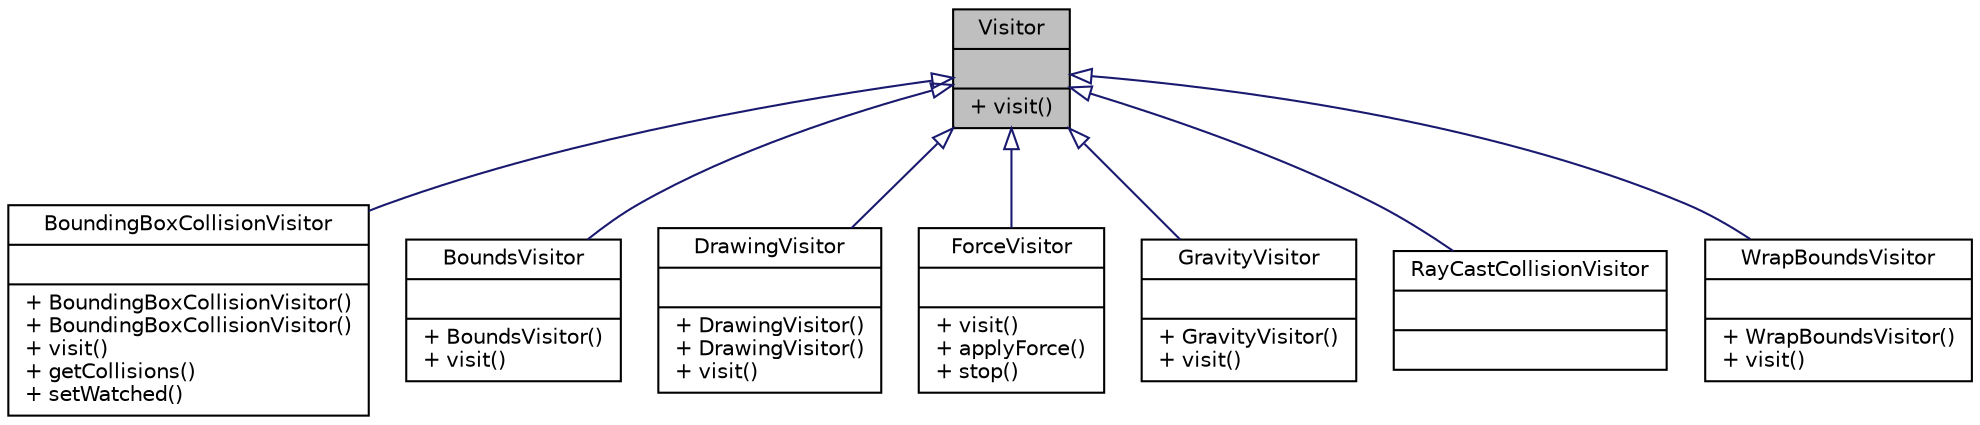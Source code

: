 digraph "Visitor"
{
 // LATEX_PDF_SIZE
  edge [fontname="Helvetica",fontsize="10",labelfontname="Helvetica",labelfontsize="10"];
  node [fontname="Helvetica",fontsize="10",shape=record];
  Node1 [label="{Visitor\n||+ visit()\l}",height=0.2,width=0.4,color="black", fillcolor="grey75", style="filled", fontcolor="black",tooltip=" "];
  Node1 -> Node2 [dir="back",color="midnightblue",fontsize="10",style="solid",arrowtail="onormal",fontname="Helvetica"];
  Node2 [label="{BoundingBoxCollisionVisitor\n||+ BoundingBoxCollisionVisitor()\l+ BoundingBoxCollisionVisitor()\l+ visit()\l+ getCollisions()\l+ setWatched()\l}",height=0.2,width=0.4,color="black", fillcolor="white", style="filled",URL="$class_bounding_box_collision_visitor.html",tooltip=" "];
  Node1 -> Node3 [dir="back",color="midnightblue",fontsize="10",style="solid",arrowtail="onormal",fontname="Helvetica"];
  Node3 [label="{BoundsVisitor\n||+ BoundsVisitor()\l+ visit()\l}",height=0.2,width=0.4,color="black", fillcolor="white", style="filled",URL="$class_bounds_visitor.html",tooltip=" "];
  Node1 -> Node4 [dir="back",color="midnightblue",fontsize="10",style="solid",arrowtail="onormal",fontname="Helvetica"];
  Node4 [label="{DrawingVisitor\n||+ DrawingVisitor()\l+ DrawingVisitor()\l+ visit()\l}",height=0.2,width=0.4,color="black", fillcolor="white", style="filled",URL="$class_drawing_visitor.html",tooltip=" "];
  Node1 -> Node5 [dir="back",color="midnightblue",fontsize="10",style="solid",arrowtail="onormal",fontname="Helvetica"];
  Node5 [label="{ForceVisitor\n||+ visit()\l+ applyForce()\l+ stop()\l}",height=0.2,width=0.4,color="black", fillcolor="white", style="filled",URL="$class_force_visitor.html",tooltip=" "];
  Node1 -> Node6 [dir="back",color="midnightblue",fontsize="10",style="solid",arrowtail="onormal",fontname="Helvetica"];
  Node6 [label="{GravityVisitor\n||+ GravityVisitor()\l+ visit()\l}",height=0.2,width=0.4,color="black", fillcolor="white", style="filled",URL="$class_gravity_visitor.html",tooltip=" "];
  Node1 -> Node7 [dir="back",color="midnightblue",fontsize="10",style="solid",arrowtail="onormal",fontname="Helvetica"];
  Node7 [label="{RayCastCollisionVisitor\n||}",height=0.2,width=0.4,color="black", fillcolor="white", style="filled",URL="$class_ray_cast_collision_visitor.html",tooltip=" "];
  Node1 -> Node8 [dir="back",color="midnightblue",fontsize="10",style="solid",arrowtail="onormal",fontname="Helvetica"];
  Node8 [label="{WrapBoundsVisitor\n||+ WrapBoundsVisitor()\l+ visit()\l}",height=0.2,width=0.4,color="black", fillcolor="white", style="filled",URL="$class_wrap_bounds_visitor.html",tooltip=" "];
}
